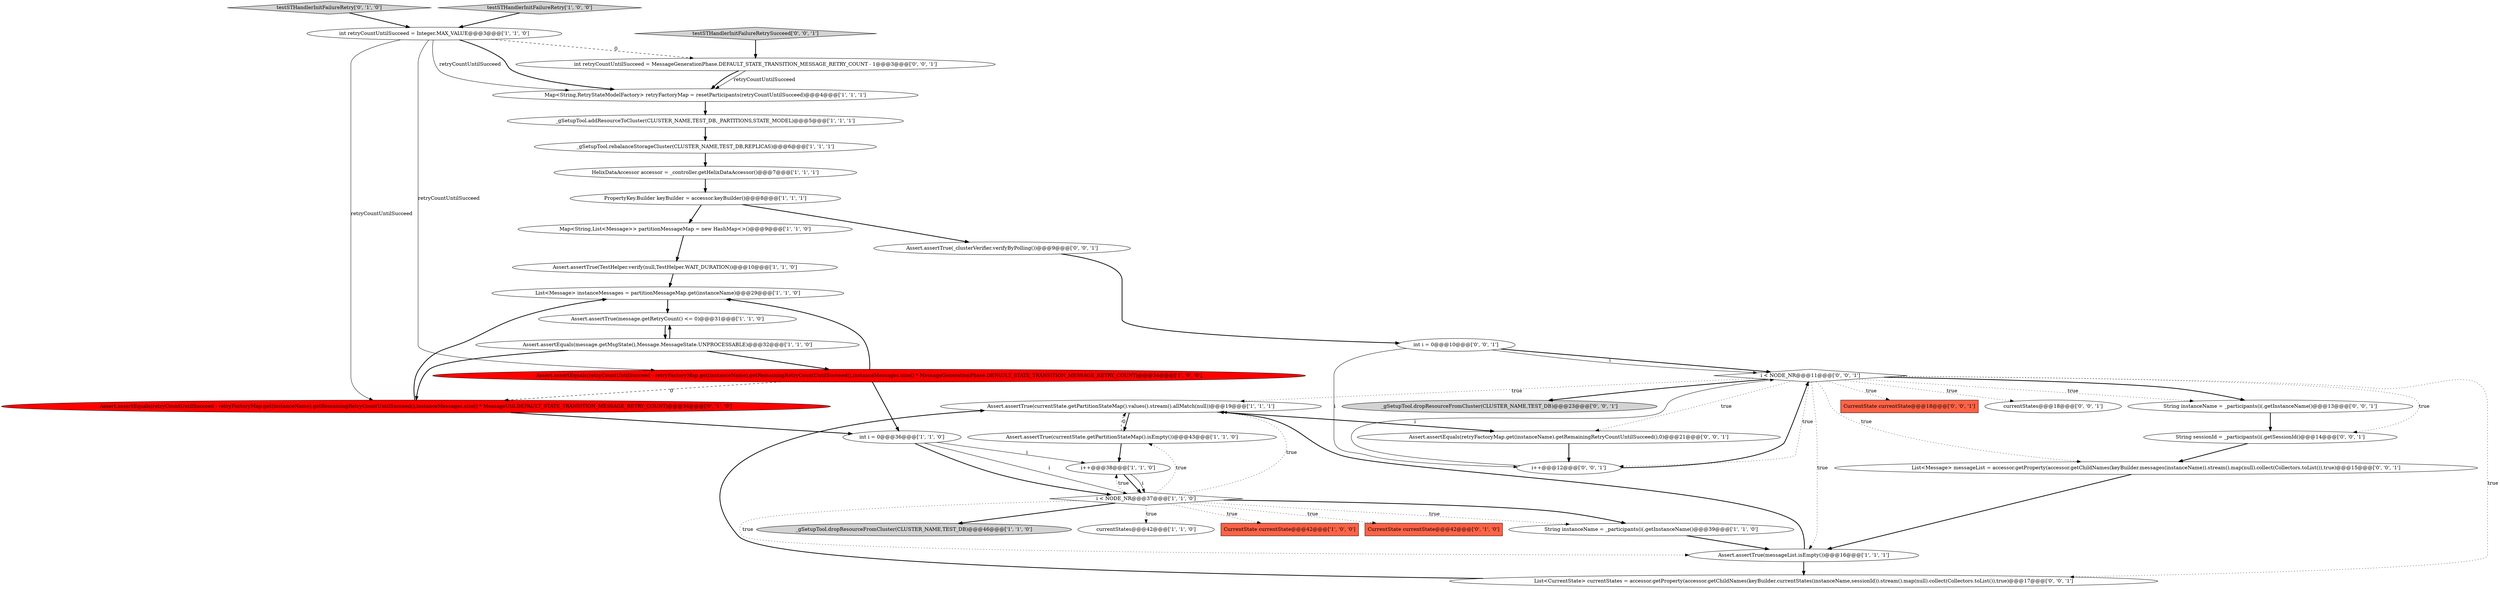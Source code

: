 digraph {
27 [style = filled, label = "i < NODE_NR@@@11@@@['0', '0', '1']", fillcolor = white, shape = diamond image = "AAA0AAABBB3BBB"];
9 [style = filled, label = "String instanceName = _participants(i(.getInstanceName()@@@39@@@['1', '1', '0']", fillcolor = white, shape = ellipse image = "AAA0AAABBB1BBB"];
24 [style = filled, label = "testSTHandlerInitFailureRetry['0', '1', '0']", fillcolor = lightgray, shape = diamond image = "AAA0AAABBB2BBB"];
31 [style = filled, label = "_gSetupTool.dropResourceFromCluster(CLUSTER_NAME,TEST_DB)@@@23@@@['0', '0', '1']", fillcolor = lightgray, shape = ellipse image = "AAA0AAABBB3BBB"];
33 [style = filled, label = "Assert.assertEquals(retryFactoryMap.get(instanceName).getRemainingRetryCountUntilSucceed(),0)@@@21@@@['0', '0', '1']", fillcolor = white, shape = ellipse image = "AAA0AAABBB3BBB"];
17 [style = filled, label = "_gSetupTool.rebalanceStorageCluster(CLUSTER_NAME,TEST_DB,REPLICAS)@@@6@@@['1', '1', '1']", fillcolor = white, shape = ellipse image = "AAA0AAABBB1BBB"];
37 [style = filled, label = "testSTHandlerInitFailureRetrySucceed['0', '0', '1']", fillcolor = lightgray, shape = diamond image = "AAA0AAABBB3BBB"];
39 [style = filled, label = "CurrentState currentState@@@18@@@['0', '0', '1']", fillcolor = tomato, shape = box image = "AAA0AAABBB3BBB"];
15 [style = filled, label = "Assert.assertTrue(currentState.getPartitionStateMap().values().stream().allMatch(null))@@@19@@@['1', '1', '1']", fillcolor = white, shape = ellipse image = "AAA0AAABBB1BBB"];
11 [style = filled, label = "List<Message> instanceMessages = partitionMessageMap.get(instanceName)@@@29@@@['1', '1', '0']", fillcolor = white, shape = ellipse image = "AAA0AAABBB1BBB"];
18 [style = filled, label = "Assert.assertEquals(message.getMsgState(),Message.MessageState.UNPROCESSABLE)@@@32@@@['1', '1', '0']", fillcolor = white, shape = ellipse image = "AAA0AAABBB1BBB"];
32 [style = filled, label = "i++@@@12@@@['0', '0', '1']", fillcolor = white, shape = ellipse image = "AAA0AAABBB3BBB"];
29 [style = filled, label = "int i = 0@@@10@@@['0', '0', '1']", fillcolor = white, shape = ellipse image = "AAA0AAABBB3BBB"];
22 [style = filled, label = "testSTHandlerInitFailureRetry['1', '0', '0']", fillcolor = lightgray, shape = diamond image = "AAA0AAABBB1BBB"];
34 [style = filled, label = "String sessionId = _participants(i(.getSessionId()@@@14@@@['0', '0', '1']", fillcolor = white, shape = ellipse image = "AAA0AAABBB3BBB"];
23 [style = filled, label = "CurrentState currentState@@@42@@@['0', '1', '0']", fillcolor = tomato, shape = box image = "AAA0AAABBB2BBB"];
16 [style = filled, label = "Assert.assertTrue(currentState.getPartitionStateMap().isEmpty())@@@43@@@['1', '1', '0']", fillcolor = white, shape = ellipse image = "AAA0AAABBB1BBB"];
30 [style = filled, label = "List<Message> messageList = accessor.getProperty(accessor.getChildNames(keyBuilder.messages(instanceName)).stream().map(null).collect(Collectors.toList()),true)@@@15@@@['0', '0', '1']", fillcolor = white, shape = ellipse image = "AAA0AAABBB3BBB"];
8 [style = filled, label = "i < NODE_NR@@@37@@@['1', '1', '0']", fillcolor = white, shape = diamond image = "AAA0AAABBB1BBB"];
4 [style = filled, label = "Assert.assertTrue(TestHelper.verify(null,TestHelper.WAIT_DURATION))@@@10@@@['1', '1', '0']", fillcolor = white, shape = ellipse image = "AAA0AAABBB1BBB"];
26 [style = filled, label = "List<CurrentState> currentStates = accessor.getProperty(accessor.getChildNames(keyBuilder.currentStates(instanceName,sessionId)).stream().map(null).collect(Collectors.toList()),true)@@@17@@@['0', '0', '1']", fillcolor = white, shape = ellipse image = "AAA0AAABBB3BBB"];
12 [style = filled, label = "Assert.assertTrue(messageList.isEmpty())@@@16@@@['1', '1', '1']", fillcolor = white, shape = ellipse image = "AAA0AAABBB1BBB"];
25 [style = filled, label = "Assert.assertEquals(retryCountUntilSucceed - retryFactoryMap.get(instanceName).getRemainingRetryCountUntilSucceed(),instanceMessages.size() * MessageUtil.DEFAULT_STATE_TRANSITION_MESSAGE_RETRY_COUNT)@@@34@@@['0', '1', '0']", fillcolor = red, shape = ellipse image = "AAA1AAABBB2BBB"];
0 [style = filled, label = "int retryCountUntilSucceed = Integer.MAX_VALUE@@@3@@@['1', '1', '0']", fillcolor = white, shape = ellipse image = "AAA0AAABBB1BBB"];
38 [style = filled, label = "currentStates@@@18@@@['0', '0', '1']", fillcolor = white, shape = ellipse image = "AAA0AAABBB3BBB"];
13 [style = filled, label = "PropertyKey.Builder keyBuilder = accessor.keyBuilder()@@@8@@@['1', '1', '1']", fillcolor = white, shape = ellipse image = "AAA0AAABBB1BBB"];
6 [style = filled, label = "HelixDataAccessor accessor = _controller.getHelixDataAccessor()@@@7@@@['1', '1', '1']", fillcolor = white, shape = ellipse image = "AAA0AAABBB1BBB"];
36 [style = filled, label = "int retryCountUntilSucceed = MessageGenerationPhase.DEFAULT_STATE_TRANSITION_MESSAGE_RETRY_COUNT - 1@@@3@@@['0', '0', '1']", fillcolor = white, shape = ellipse image = "AAA0AAABBB3BBB"];
21 [style = filled, label = "_gSetupTool.dropResourceFromCluster(CLUSTER_NAME,TEST_DB)@@@46@@@['1', '1', '0']", fillcolor = lightgray, shape = ellipse image = "AAA0AAABBB1BBB"];
14 [style = filled, label = "int i = 0@@@36@@@['1', '1', '0']", fillcolor = white, shape = ellipse image = "AAA0AAABBB1BBB"];
10 [style = filled, label = "Assert.assertEquals(retryCountUntilSucceed - retryFactoryMap.get(instanceName).getRemainingRetryCountUntilSucceed(),instanceMessages.size() * MessageGenerationPhase.DEFAULT_STATE_TRANSITION_MESSAGE_RETRY_COUNT)@@@34@@@['1', '0', '0']", fillcolor = red, shape = ellipse image = "AAA1AAABBB1BBB"];
19 [style = filled, label = "Map<String,List<Message>> partitionMessageMap = new HashMap<>()@@@9@@@['1', '1', '0']", fillcolor = white, shape = ellipse image = "AAA0AAABBB1BBB"];
7 [style = filled, label = "Assert.assertTrue(message.getRetryCount() <= 0)@@@31@@@['1', '1', '0']", fillcolor = white, shape = ellipse image = "AAA0AAABBB1BBB"];
5 [style = filled, label = "Map<String,RetryStateModelFactory> retryFactoryMap = resetParticipants(retryCountUntilSucceed)@@@4@@@['1', '1', '1']", fillcolor = white, shape = ellipse image = "AAA0AAABBB1BBB"];
3 [style = filled, label = "currentStates@@@42@@@['1', '1', '0']", fillcolor = white, shape = ellipse image = "AAA0AAABBB1BBB"];
1 [style = filled, label = "_gSetupTool.addResourceToCluster(CLUSTER_NAME,TEST_DB,_PARTITIONS,STATE_MODEL)@@@5@@@['1', '1', '1']", fillcolor = white, shape = ellipse image = "AAA0AAABBB1BBB"];
2 [style = filled, label = "CurrentState currentState@@@42@@@['1', '0', '0']", fillcolor = tomato, shape = box image = "AAA0AAABBB1BBB"];
35 [style = filled, label = "Assert.assertTrue(_clusterVerifier.verifyByPolling())@@@9@@@['0', '0', '1']", fillcolor = white, shape = ellipse image = "AAA0AAABBB3BBB"];
28 [style = filled, label = "String instanceName = _participants(i(.getInstanceName()@@@13@@@['0', '0', '1']", fillcolor = white, shape = ellipse image = "AAA0AAABBB3BBB"];
20 [style = filled, label = "i++@@@38@@@['1', '1', '0']", fillcolor = white, shape = ellipse image = "AAA0AAABBB1BBB"];
16->15 [style = dashed, label="0"];
20->8 [style = solid, label="i"];
27->32 [style = dotted, label="true"];
35->29 [style = bold, label=""];
27->39 [style = dotted, label="true"];
37->36 [style = bold, label=""];
28->34 [style = bold, label=""];
29->32 [style = solid, label="i"];
17->6 [style = bold, label=""];
10->14 [style = bold, label=""];
27->34 [style = dotted, label="true"];
24->0 [style = bold, label=""];
8->2 [style = dotted, label="true"];
27->26 [style = dotted, label="true"];
27->33 [style = dotted, label="true"];
27->28 [style = bold, label=""];
12->15 [style = bold, label=""];
8->16 [style = dotted, label="true"];
8->15 [style = dotted, label="true"];
0->5 [style = solid, label="retryCountUntilSucceed"];
32->27 [style = solid, label="i"];
27->31 [style = bold, label=""];
32->27 [style = bold, label=""];
36->5 [style = solid, label="retryCountUntilSucceed"];
15->33 [style = bold, label=""];
8->23 [style = dotted, label="true"];
25->14 [style = bold, label=""];
12->26 [style = bold, label=""];
27->38 [style = dotted, label="true"];
27->15 [style = dotted, label="true"];
27->12 [style = dotted, label="true"];
15->16 [style = bold, label=""];
14->8 [style = solid, label="i"];
34->30 [style = bold, label=""];
8->3 [style = dotted, label="true"];
1->17 [style = bold, label=""];
0->25 [style = solid, label="retryCountUntilSucceed"];
27->28 [style = dotted, label="true"];
5->1 [style = bold, label=""];
29->27 [style = bold, label=""];
27->30 [style = dotted, label="true"];
13->19 [style = bold, label=""];
0->10 [style = solid, label="retryCountUntilSucceed"];
20->8 [style = bold, label=""];
30->12 [style = bold, label=""];
22->0 [style = bold, label=""];
8->12 [style = dotted, label="true"];
18->10 [style = bold, label=""];
29->27 [style = solid, label="i"];
25->11 [style = bold, label=""];
6->13 [style = bold, label=""];
26->15 [style = bold, label=""];
8->9 [style = bold, label=""];
18->25 [style = bold, label=""];
14->20 [style = solid, label="i"];
7->18 [style = bold, label=""];
8->21 [style = bold, label=""];
33->32 [style = bold, label=""];
36->5 [style = bold, label=""];
14->8 [style = bold, label=""];
8->20 [style = dotted, label="true"];
19->4 [style = bold, label=""];
9->12 [style = bold, label=""];
8->9 [style = dotted, label="true"];
0->36 [style = dashed, label="0"];
18->7 [style = bold, label=""];
4->11 [style = bold, label=""];
16->20 [style = bold, label=""];
13->35 [style = bold, label=""];
10->25 [style = dashed, label="0"];
11->7 [style = bold, label=""];
0->5 [style = bold, label=""];
10->11 [style = bold, label=""];
}
